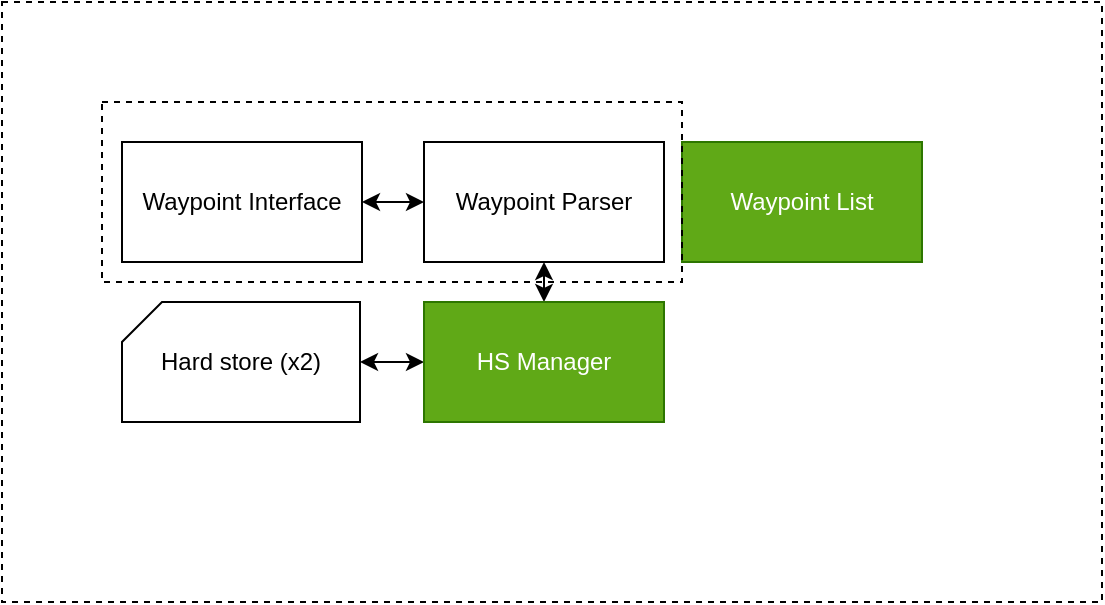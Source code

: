 <mxfile>
    <diagram id="kgV7LhksP6ac_B43W-wc" name="Page-1">
        <mxGraphModel dx="157" dy="707" grid="1" gridSize="10" guides="1" tooltips="1" connect="1" arrows="1" fold="1" page="1" pageScale="1" pageWidth="827" pageHeight="1169" math="0" shadow="0">
            <root>
                <mxCell id="0"/>
                <mxCell id="1" parent="0"/>
                <mxCell id="2" value="&amp;nbsp;WAYPOINT STORE" style="rounded=0;whiteSpace=wrap;html=1;align=left;verticalAlign=top;dashed=1;fillColor=none;fontColor=#FFFFFF;" parent="1" vertex="1">
                    <mxGeometry x="1030" y="340" width="550" height="300" as="geometry"/>
                </mxCell>
                <mxCell id="3" style="edgeStyle=orthogonalEdgeStyle;rounded=0;orthogonalLoop=1;jettySize=auto;html=1;exitX=1;exitY=0.5;exitDx=0;exitDy=0;entryX=0;entryY=0.5;entryDx=0;entryDy=0;startArrow=classic;startFill=1;" parent="1" source="4" target="6" edge="1">
                    <mxGeometry relative="1" as="geometry"/>
                </mxCell>
                <mxCell id="4" value="Waypoint Interface" style="rounded=0;whiteSpace=wrap;html=1;align=center;" parent="1" vertex="1">
                    <mxGeometry x="1090" y="410" width="120" height="60" as="geometry"/>
                </mxCell>
                <mxCell id="5" style="edgeStyle=orthogonalEdgeStyle;rounded=0;orthogonalLoop=1;jettySize=auto;html=1;exitX=0.5;exitY=1;exitDx=0;exitDy=0;entryX=0.5;entryY=0;entryDx=0;entryDy=0;startArrow=classic;startFill=1;" parent="1" source="6" target="9" edge="1">
                    <mxGeometry relative="1" as="geometry"/>
                </mxCell>
                <mxCell id="6" value="Waypoint Parser" style="rounded=0;whiteSpace=wrap;html=1;align=center;" parent="1" vertex="1">
                    <mxGeometry x="1241" y="410" width="120" height="60" as="geometry"/>
                </mxCell>
                <mxCell id="7" style="edgeStyle=orthogonalEdgeStyle;rounded=0;orthogonalLoop=1;jettySize=auto;html=1;exitX=1;exitY=0.5;exitDx=0;exitDy=0;exitPerimeter=0;entryX=0;entryY=0.5;entryDx=0;entryDy=0;startArrow=classic;startFill=1;" parent="1" source="8" target="9" edge="1">
                    <mxGeometry relative="1" as="geometry"/>
                </mxCell>
                <mxCell id="8" value="Hard store (x2)" style="shape=card;whiteSpace=wrap;html=1;align=center;size=20;" parent="1" vertex="1">
                    <mxGeometry x="1090" y="490" width="119" height="60" as="geometry"/>
                </mxCell>
                <mxCell id="9" value="HS Manager" style="rounded=0;whiteSpace=wrap;html=1;align=center;fillColor=#60a917;strokeColor=#2D7600;fontColor=#ffffff;" parent="1" vertex="1">
                    <mxGeometry x="1241" y="490" width="120" height="60" as="geometry"/>
                </mxCell>
                <mxCell id="10" value="Waypoint List" style="rounded=0;whiteSpace=wrap;html=1;align=center;fillColor=#60a917;strokeColor=#2D7600;fontColor=#ffffff;" parent="1" vertex="1">
                    <mxGeometry x="1370" y="410" width="120" height="60" as="geometry"/>
                </mxCell>
                <mxCell id="12" value="" style="rounded=0;whiteSpace=wrap;html=1;fillColor=none;dashed=1;" vertex="1" parent="1">
                    <mxGeometry x="1080" y="390" width="290" height="90" as="geometry"/>
                </mxCell>
            </root>
        </mxGraphModel>
    </diagram>
</mxfile>